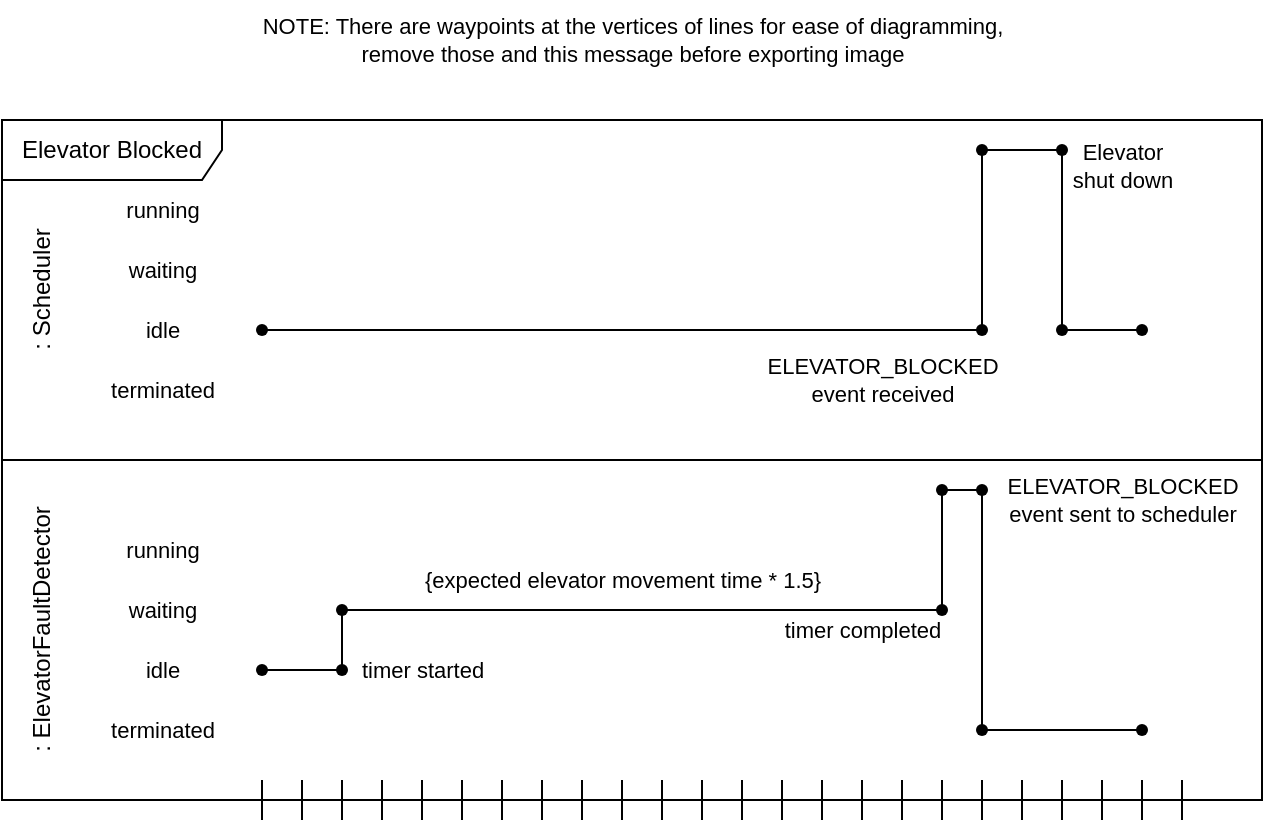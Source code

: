 <mxfile version="21.0.6" type="device"><diagram name="Page-1" id="YfoMVs0dSmYmsR3YK2o4"><mxGraphModel dx="850" dy="814" grid="1" gridSize="10" guides="1" tooltips="1" connect="1" arrows="1" fold="1" page="1" pageScale="1" pageWidth="1100" pageHeight="850" math="0" shadow="0"><root><mxCell id="0"/><mxCell id="1" parent="0"/><mxCell id="avsi7RX-DdRqscGgTQBO-1" value="Elevator Blocked" style="shape=umlFrame;whiteSpace=wrap;html=1;pointerEvents=0;width=110;height=30;" vertex="1" parent="1"><mxGeometry x="110" y="430" width="630" height="340" as="geometry"/></mxCell><mxCell id="avsi7RX-DdRqscGgTQBO-2" value="" style="line;strokeWidth=1;fillColor=none;align=left;verticalAlign=middle;spacingTop=-1;spacingLeft=3;spacingRight=3;rotatable=0;labelPosition=right;points=[];portConstraint=eastwest;strokeColor=inherit;" vertex="1" parent="1"><mxGeometry x="110" y="596" width="630" height="8" as="geometry"/></mxCell><mxCell id="avsi7RX-DdRqscGgTQBO-4" value=": ElevatorFaultDetector" style="text;html=1;align=center;verticalAlign=middle;resizable=0;points=[];autosize=1;strokeColor=none;fillColor=none;rotation=-90;" vertex="1" parent="1"><mxGeometry x="55" y="670" width="150" height="30" as="geometry"/></mxCell><mxCell id="avsi7RX-DdRqscGgTQBO-8" value="" style="shape=crossbar;whiteSpace=wrap;html=1;rounded=1;" vertex="1" parent="1"><mxGeometry x="240" y="760" width="20" height="20" as="geometry"/></mxCell><mxCell id="avsi7RX-DdRqscGgTQBO-9" value="" style="shape=crossbar;whiteSpace=wrap;html=1;rounded=1;" vertex="1" parent="1"><mxGeometry x="280" y="760" width="20" height="20" as="geometry"/></mxCell><mxCell id="avsi7RX-DdRqscGgTQBO-10" value="" style="shape=crossbar;whiteSpace=wrap;html=1;rounded=1;" vertex="1" parent="1"><mxGeometry x="320" y="760" width="20" height="20" as="geometry"/></mxCell><mxCell id="avsi7RX-DdRqscGgTQBO-11" value="" style="shape=crossbar;whiteSpace=wrap;html=1;rounded=1;" vertex="1" parent="1"><mxGeometry x="360" y="760" width="20" height="20" as="geometry"/></mxCell><mxCell id="avsi7RX-DdRqscGgTQBO-12" value="" style="shape=crossbar;whiteSpace=wrap;html=1;rounded=1;" vertex="1" parent="1"><mxGeometry x="400" y="760" width="20" height="20" as="geometry"/></mxCell><mxCell id="avsi7RX-DdRqscGgTQBO-13" value="" style="shape=crossbar;whiteSpace=wrap;html=1;rounded=1;" vertex="1" parent="1"><mxGeometry x="440" y="760" width="20" height="20" as="geometry"/></mxCell><mxCell id="avsi7RX-DdRqscGgTQBO-14" value="" style="shape=crossbar;whiteSpace=wrap;html=1;rounded=1;" vertex="1" parent="1"><mxGeometry x="480" y="760" width="20" height="20" as="geometry"/></mxCell><mxCell id="avsi7RX-DdRqscGgTQBO-15" value="" style="shape=crossbar;whiteSpace=wrap;html=1;rounded=1;" vertex="1" parent="1"><mxGeometry x="520" y="760" width="20" height="20" as="geometry"/></mxCell><mxCell id="avsi7RX-DdRqscGgTQBO-16" value="" style="shape=crossbar;whiteSpace=wrap;html=1;rounded=1;" vertex="1" parent="1"><mxGeometry x="560" y="760" width="20" height="20" as="geometry"/></mxCell><mxCell id="avsi7RX-DdRqscGgTQBO-17" value="" style="shape=crossbar;whiteSpace=wrap;html=1;rounded=1;" vertex="1" parent="1"><mxGeometry x="600" y="760" width="20" height="20" as="geometry"/></mxCell><mxCell id="avsi7RX-DdRqscGgTQBO-18" value="" style="shape=crossbar;whiteSpace=wrap;html=1;rounded=1;" vertex="1" parent="1"><mxGeometry x="640" y="760" width="20" height="20" as="geometry"/></mxCell><mxCell id="avsi7RX-DdRqscGgTQBO-19" value="" style="shape=crossbar;whiteSpace=wrap;html=1;rounded=1;" vertex="1" parent="1"><mxGeometry x="680" y="760" width="20" height="20" as="geometry"/></mxCell><mxCell id="avsi7RX-DdRqscGgTQBO-35" value="running" style="text;html=1;align=center;verticalAlign=middle;resizable=0;points=[];autosize=1;strokeColor=none;fillColor=none;fontSize=11;fontFamily=Helvetica;fontColor=default;" vertex="1" parent="1"><mxGeometry x="160" y="630" width="60" height="30" as="geometry"/></mxCell><mxCell id="avsi7RX-DdRqscGgTQBO-36" value="waiting" style="text;html=1;align=center;verticalAlign=middle;resizable=0;points=[];autosize=1;strokeColor=none;fillColor=none;fontSize=11;fontFamily=Helvetica;fontColor=default;" vertex="1" parent="1"><mxGeometry x="160" y="660" width="60" height="30" as="geometry"/></mxCell><mxCell id="avsi7RX-DdRqscGgTQBO-37" value="idle" style="text;html=1;align=center;verticalAlign=middle;resizable=0;points=[];autosize=1;strokeColor=none;fillColor=none;fontSize=11;fontFamily=Helvetica;fontColor=default;" vertex="1" parent="1"><mxGeometry x="170" y="690" width="40" height="30" as="geometry"/></mxCell><mxCell id="avsi7RX-DdRqscGgTQBO-38" value="terminated" style="text;html=1;align=center;verticalAlign=middle;resizable=0;points=[];autosize=1;strokeColor=none;fillColor=none;fontSize=11;fontFamily=Helvetica;fontColor=default;" vertex="1" parent="1"><mxGeometry x="150" y="720" width="80" height="30" as="geometry"/></mxCell><mxCell id="avsi7RX-DdRqscGgTQBO-71" style="edgeStyle=none;shape=connector;rounded=0;orthogonalLoop=1;jettySize=auto;html=1;labelBackgroundColor=default;strokeColor=default;fontFamily=Helvetica;fontSize=11;fontColor=default;endArrow=none;endFill=0;exitX=0.517;exitY=0.633;exitDx=0;exitDy=0;exitPerimeter=0;" edge="1" parent="1" source="avsi7RX-DdRqscGgTQBO-101" target="avsi7RX-DdRqscGgTQBO-102"><mxGeometry relative="1" as="geometry"><mxPoint x="240" y="720" as="sourcePoint"/><mxPoint x="280" y="705" as="targetPoint"/></mxGeometry></mxCell><mxCell id="avsi7RX-DdRqscGgTQBO-43" value="running" style="text;html=1;align=center;verticalAlign=middle;resizable=0;points=[];autosize=1;strokeColor=none;fillColor=none;fontSize=11;fontFamily=Helvetica;fontColor=default;" vertex="1" parent="1"><mxGeometry x="160" y="460" width="60" height="30" as="geometry"/></mxCell><mxCell id="avsi7RX-DdRqscGgTQBO-44" value="waiting" style="text;html=1;align=center;verticalAlign=middle;resizable=0;points=[];autosize=1;strokeColor=none;fillColor=none;fontSize=11;fontFamily=Helvetica;fontColor=default;" vertex="1" parent="1"><mxGeometry x="160" y="490" width="60" height="30" as="geometry"/></mxCell><mxCell id="avsi7RX-DdRqscGgTQBO-45" value="idle" style="text;html=1;align=center;verticalAlign=middle;resizable=0;points=[];autosize=1;strokeColor=none;fillColor=none;fontSize=11;fontFamily=Helvetica;fontColor=default;" vertex="1" parent="1"><mxGeometry x="170" y="520" width="40" height="30" as="geometry"/></mxCell><mxCell id="avsi7RX-DdRqscGgTQBO-46" value="terminated" style="text;html=1;align=center;verticalAlign=middle;resizable=0;points=[];autosize=1;strokeColor=none;fillColor=none;fontSize=11;fontFamily=Helvetica;fontColor=default;" vertex="1" parent="1"><mxGeometry x="150" y="550" width="80" height="30" as="geometry"/></mxCell><mxCell id="avsi7RX-DdRqscGgTQBO-87" style="edgeStyle=none;shape=connector;rounded=0;orthogonalLoop=1;jettySize=auto;html=1;labelBackgroundColor=default;strokeColor=default;fontFamily=Helvetica;fontSize=11;fontColor=default;endArrow=none;endFill=0;" edge="1" parent="1" source="avsi7RX-DdRqscGgTQBO-112" target="avsi7RX-DdRqscGgTQBO-115"><mxGeometry relative="1" as="geometry"><mxPoint x="240" y="535" as="sourcePoint"/><mxPoint x="600" y="535" as="targetPoint"/></mxGeometry></mxCell><mxCell id="avsi7RX-DdRqscGgTQBO-59" value="&lt;div&gt;: Scheduler&lt;br&gt;&lt;/div&gt;" style="text;html=1;align=center;verticalAlign=middle;resizable=0;points=[];autosize=1;strokeColor=none;fillColor=none;rotation=-90;" vertex="1" parent="1"><mxGeometry x="90" y="500" width="80" height="30" as="geometry"/></mxCell><mxCell id="avsi7RX-DdRqscGgTQBO-76" style="edgeStyle=none;shape=connector;rounded=0;orthogonalLoop=1;jettySize=auto;html=1;labelBackgroundColor=default;strokeColor=default;fontFamily=Helvetica;fontSize=11;fontColor=default;endArrow=none;endFill=0;exitX=0.4;exitY=0.433;exitDx=0;exitDy=0;exitPerimeter=0;entryX=0;entryY=0;entryDx=0;entryDy=0;entryPerimeter=0;" edge="1" parent="1" source="avsi7RX-DdRqscGgTQBO-103" target="avsi7RX-DdRqscGgTQBO-109"><mxGeometry relative="1" as="geometry"><mxPoint x="280" y="675" as="sourcePoint"/><mxPoint x="580" y="675" as="targetPoint"/></mxGeometry></mxCell><mxCell id="avsi7RX-DdRqscGgTQBO-74" value="timer started" style="text;html=1;align=center;verticalAlign=middle;resizable=0;points=[];autosize=1;strokeColor=none;fillColor=none;fontSize=11;fontFamily=Helvetica;fontColor=default;" vertex="1" parent="1"><mxGeometry x="280" y="690" width="80" height="30" as="geometry"/></mxCell><mxCell id="avsi7RX-DdRqscGgTQBO-79" style="edgeStyle=none;shape=connector;rounded=0;orthogonalLoop=1;jettySize=auto;html=1;labelBackgroundColor=default;strokeColor=default;fontFamily=Helvetica;fontSize=11;fontColor=default;endArrow=none;endFill=0;" edge="1" parent="1" source="avsi7RX-DdRqscGgTQBO-109" target="avsi7RX-DdRqscGgTQBO-111"><mxGeometry relative="1" as="geometry"><mxPoint x="580" y="675" as="sourcePoint"/><mxPoint x="580" y="615" as="targetPoint"/></mxGeometry></mxCell><mxCell id="avsi7RX-DdRqscGgTQBO-77" value="timer completed" style="text;html=1;align=center;verticalAlign=middle;resizable=0;points=[];autosize=1;strokeColor=none;fillColor=none;fontSize=11;fontFamily=Helvetica;fontColor=default;" vertex="1" parent="1"><mxGeometry x="490" y="670" width="100" height="30" as="geometry"/></mxCell><mxCell id="avsi7RX-DdRqscGgTQBO-81" style="edgeStyle=none;shape=connector;rounded=0;orthogonalLoop=1;jettySize=auto;html=1;labelBackgroundColor=default;strokeColor=default;fontFamily=Helvetica;fontSize=11;fontColor=default;endArrow=none;endFill=0;exitX=0.383;exitY=0.433;exitDx=0;exitDy=0;exitPerimeter=0;" edge="1" parent="1" source="avsi7RX-DdRqscGgTQBO-111" target="avsi7RX-DdRqscGgTQBO-107"><mxGeometry relative="1" as="geometry"><mxPoint x="580" y="615" as="sourcePoint"/><mxPoint x="600" y="615" as="targetPoint"/></mxGeometry></mxCell><mxCell id="avsi7RX-DdRqscGgTQBO-98" style="edgeStyle=none;shape=connector;rounded=0;orthogonalLoop=1;jettySize=auto;html=1;labelBackgroundColor=default;strokeColor=default;fontFamily=Helvetica;fontSize=11;fontColor=default;endArrow=none;endFill=0;" edge="1" parent="1" source="avsi7RX-DdRqscGgTQBO-107" target="avsi7RX-DdRqscGgTQBO-110"><mxGeometry relative="1" as="geometry"><mxPoint x="600" y="615" as="sourcePoint"/><mxPoint x="600" y="735" as="targetPoint"/></mxGeometry></mxCell><mxCell id="avsi7RX-DdRqscGgTQBO-82" value="&lt;div&gt;ELEVATOR_BLOCKED&lt;/div&gt;&lt;div&gt;event sent to scheduler&lt;br&gt;&lt;/div&gt;" style="text;html=1;align=center;verticalAlign=middle;resizable=0;points=[];autosize=1;strokeColor=none;fillColor=none;fontSize=11;fontFamily=Helvetica;fontColor=default;" vertex="1" parent="1"><mxGeometry x="600" y="600" width="140" height="40" as="geometry"/></mxCell><mxCell id="avsi7RX-DdRqscGgTQBO-84" value="{expected elevator movement time * 1.5}" style="text;html=1;align=center;verticalAlign=middle;resizable=0;points=[];autosize=1;strokeColor=none;fillColor=none;fontSize=11;fontFamily=Helvetica;fontColor=default;" vertex="1" parent="1"><mxGeometry x="310" y="645" width="220" height="30" as="geometry"/></mxCell><mxCell id="avsi7RX-DdRqscGgTQBO-88" style="edgeStyle=none;shape=connector;rounded=0;orthogonalLoop=1;jettySize=auto;html=1;labelBackgroundColor=default;strokeColor=default;fontFamily=Helvetica;fontSize=11;fontColor=default;endArrow=none;endFill=0;exitX=0.664;exitY=0.544;exitDx=0;exitDy=0;exitPerimeter=0;" edge="1" parent="1" source="avsi7RX-DdRqscGgTQBO-115" target="avsi7RX-DdRqscGgTQBO-114"><mxGeometry relative="1" as="geometry"><mxPoint x="600" y="535" as="sourcePoint"/><mxPoint x="600" y="445" as="targetPoint"/></mxGeometry></mxCell><mxCell id="avsi7RX-DdRqscGgTQBO-91" style="edgeStyle=none;shape=connector;rounded=0;orthogonalLoop=1;jettySize=auto;html=1;labelBackgroundColor=default;strokeColor=default;fontFamily=Helvetica;fontSize=11;fontColor=default;endArrow=none;endFill=0;entryX=0.442;entryY=0.419;entryDx=0;entryDy=0;entryPerimeter=0;" edge="1" parent="1" source="avsi7RX-DdRqscGgTQBO-114" target="avsi7RX-DdRqscGgTQBO-113"><mxGeometry relative="1" as="geometry"><mxPoint x="600" y="445" as="sourcePoint"/><mxPoint x="640" y="445" as="targetPoint"/></mxGeometry></mxCell><mxCell id="avsi7RX-DdRqscGgTQBO-89" value="&lt;div&gt;ELEVATOR_BLOCKED&lt;/div&gt;&lt;div&gt;event received&lt;br&gt;&lt;/div&gt;" style="text;html=1;align=center;verticalAlign=middle;resizable=0;points=[];autosize=1;strokeColor=none;fillColor=none;fontSize=11;fontFamily=Helvetica;fontColor=default;" vertex="1" parent="1"><mxGeometry x="480" y="540" width="140" height="40" as="geometry"/></mxCell><mxCell id="avsi7RX-DdRqscGgTQBO-94" style="edgeStyle=none;shape=connector;rounded=0;orthogonalLoop=1;jettySize=auto;html=1;entryX=0.553;entryY=0.392;entryDx=0;entryDy=0;entryPerimeter=0;labelBackgroundColor=default;strokeColor=default;fontFamily=Helvetica;fontSize=11;fontColor=default;endArrow=none;endFill=0;exitX=0.442;exitY=0.642;exitDx=0;exitDy=0;exitPerimeter=0;" edge="1" parent="1" source="avsi7RX-DdRqscGgTQBO-113" target="avsi7RX-DdRqscGgTQBO-117"><mxGeometry relative="1" as="geometry"><mxPoint x="640" y="445" as="sourcePoint"/><mxPoint x="640" y="535" as="targetPoint"/></mxGeometry></mxCell><mxCell id="avsi7RX-DdRqscGgTQBO-92" value="&lt;div&gt;Elevator &lt;br&gt;&lt;/div&gt;&lt;div&gt;shut down&lt;/div&gt;" style="text;html=1;align=center;verticalAlign=middle;resizable=0;points=[];autosize=1;strokeColor=none;fillColor=none;fontSize=11;fontFamily=Helvetica;fontColor=default;" vertex="1" parent="1"><mxGeometry x="635" y="433" width="70" height="40" as="geometry"/></mxCell><mxCell id="avsi7RX-DdRqscGgTQBO-96" style="edgeStyle=none;shape=connector;rounded=0;orthogonalLoop=1;jettySize=auto;html=1;labelBackgroundColor=default;strokeColor=default;fontFamily=Helvetica;fontSize=11;fontColor=default;endArrow=none;endFill=0;exitX=0.442;exitY=0.419;exitDx=0;exitDy=0;exitPerimeter=0;entryX=0.372;entryY=0.461;entryDx=0;entryDy=0;entryPerimeter=0;" edge="1" parent="1" source="avsi7RX-DdRqscGgTQBO-117" target="avsi7RX-DdRqscGgTQBO-116"><mxGeometry relative="1" as="geometry"><mxPoint x="640" y="535" as="sourcePoint"/><mxPoint x="680" y="535" as="targetPoint"/></mxGeometry></mxCell><mxCell id="avsi7RX-DdRqscGgTQBO-100" style="edgeStyle=none;shape=connector;rounded=0;orthogonalLoop=1;jettySize=auto;html=1;labelBackgroundColor=default;strokeColor=default;fontFamily=Helvetica;fontSize=11;fontColor=default;endArrow=none;endFill=0;exitX=0.371;exitY=0.496;exitDx=0;exitDy=0;exitPerimeter=0;entryX=0.535;entryY=0.621;entryDx=0;entryDy=0;entryPerimeter=0;" edge="1" parent="1" source="avsi7RX-DdRqscGgTQBO-110" target="avsi7RX-DdRqscGgTQBO-108"><mxGeometry relative="1" as="geometry"><mxPoint x="600" y="735" as="sourcePoint"/><mxPoint x="680" y="735" as="targetPoint"/></mxGeometry></mxCell><mxCell id="avsi7RX-DdRqscGgTQBO-101" value="" style="shape=waypoint;sketch=0;fillStyle=solid;size=6;pointerEvents=1;points=[];fillColor=none;resizable=0;rotatable=0;perimeter=centerPerimeter;snapToPoint=1;fontFamily=Helvetica;fontSize=11;fontColor=default;" vertex="1" parent="1"><mxGeometry x="230" y="695" width="20" height="20" as="geometry"/></mxCell><mxCell id="avsi7RX-DdRqscGgTQBO-102" value="" style="shape=waypoint;sketch=0;fillStyle=solid;size=6;pointerEvents=1;points=[];fillColor=none;resizable=0;rotatable=0;perimeter=centerPerimeter;snapToPoint=1;fontFamily=Helvetica;fontSize=11;fontColor=default;" vertex="1" parent="1"><mxGeometry x="270" y="695" width="20" height="20" as="geometry"/></mxCell><mxCell id="avsi7RX-DdRqscGgTQBO-106" value="" style="edgeStyle=none;shape=connector;rounded=0;orthogonalLoop=1;jettySize=auto;html=1;labelBackgroundColor=default;strokeColor=default;fontFamily=Helvetica;fontSize=11;fontColor=default;endArrow=none;endFill=0;exitX=0.667;exitY=0.6;exitDx=0;exitDy=0;exitPerimeter=0;" edge="1" parent="1" source="avsi7RX-DdRqscGgTQBO-102" target="avsi7RX-DdRqscGgTQBO-103"><mxGeometry relative="1" as="geometry"><mxPoint x="280" y="705" as="sourcePoint"/><mxPoint x="280" y="675" as="targetPoint"/></mxGeometry></mxCell><mxCell id="avsi7RX-DdRqscGgTQBO-103" value="" style="shape=waypoint;sketch=0;fillStyle=solid;size=6;pointerEvents=1;points=[];fillColor=none;resizable=0;rotatable=0;perimeter=centerPerimeter;snapToPoint=1;fontFamily=Helvetica;fontSize=11;fontColor=default;" vertex="1" parent="1"><mxGeometry x="270" y="665" width="20" height="20" as="geometry"/></mxCell><mxCell id="avsi7RX-DdRqscGgTQBO-107" value="" style="shape=waypoint;sketch=0;fillStyle=solid;size=6;pointerEvents=1;points=[];fillColor=none;resizable=0;rotatable=0;perimeter=centerPerimeter;snapToPoint=1;fontFamily=Helvetica;fontSize=11;fontColor=default;" vertex="1" parent="1"><mxGeometry x="590" y="605" width="20" height="20" as="geometry"/></mxCell><mxCell id="avsi7RX-DdRqscGgTQBO-108" value="" style="shape=waypoint;sketch=0;fillStyle=solid;size=6;pointerEvents=1;points=[];fillColor=none;resizable=0;rotatable=0;perimeter=centerPerimeter;snapToPoint=1;fontFamily=Helvetica;fontSize=11;fontColor=default;" vertex="1" parent="1"><mxGeometry x="670" y="725" width="20" height="20" as="geometry"/></mxCell><mxCell id="avsi7RX-DdRqscGgTQBO-109" value="" style="shape=waypoint;sketch=0;fillStyle=solid;size=6;pointerEvents=1;points=[];fillColor=none;resizable=0;rotatable=0;perimeter=centerPerimeter;snapToPoint=1;fontFamily=Helvetica;fontSize=11;fontColor=default;" vertex="1" parent="1"><mxGeometry x="570" y="665" width="20" height="20" as="geometry"/></mxCell><mxCell id="avsi7RX-DdRqscGgTQBO-110" value="" style="shape=waypoint;sketch=0;fillStyle=solid;size=6;pointerEvents=1;points=[];fillColor=none;resizable=0;rotatable=0;perimeter=centerPerimeter;snapToPoint=1;fontFamily=Helvetica;fontSize=11;fontColor=default;" vertex="1" parent="1"><mxGeometry x="590" y="725" width="20" height="20" as="geometry"/></mxCell><mxCell id="avsi7RX-DdRqscGgTQBO-111" value="" style="shape=waypoint;sketch=0;fillStyle=solid;size=6;pointerEvents=1;points=[];fillColor=none;resizable=0;rotatable=0;perimeter=centerPerimeter;snapToPoint=1;fontFamily=Helvetica;fontSize=11;fontColor=default;" vertex="1" parent="1"><mxGeometry x="570" y="605" width="20" height="20" as="geometry"/></mxCell><mxCell id="avsi7RX-DdRqscGgTQBO-112" value="" style="shape=waypoint;sketch=0;fillStyle=solid;size=6;pointerEvents=1;points=[];fillColor=none;resizable=0;rotatable=0;perimeter=centerPerimeter;snapToPoint=1;fontFamily=Helvetica;fontSize=11;fontColor=default;" vertex="1" parent="1"><mxGeometry x="230" y="525" width="20" height="20" as="geometry"/></mxCell><mxCell id="avsi7RX-DdRqscGgTQBO-113" value="" style="shape=waypoint;sketch=0;fillStyle=solid;size=6;pointerEvents=1;points=[];fillColor=none;resizable=0;rotatable=0;perimeter=centerPerimeter;snapToPoint=1;fontFamily=Helvetica;fontSize=11;fontColor=default;" vertex="1" parent="1"><mxGeometry x="630" y="435" width="20" height="20" as="geometry"/></mxCell><mxCell id="avsi7RX-DdRqscGgTQBO-114" value="" style="shape=waypoint;sketch=0;fillStyle=solid;size=6;pointerEvents=1;points=[];fillColor=none;resizable=0;rotatable=0;perimeter=centerPerimeter;snapToPoint=1;fontFamily=Helvetica;fontSize=11;fontColor=default;" vertex="1" parent="1"><mxGeometry x="590" y="435" width="20" height="20" as="geometry"/></mxCell><mxCell id="avsi7RX-DdRqscGgTQBO-115" value="" style="shape=waypoint;sketch=0;fillStyle=solid;size=6;pointerEvents=1;points=[];fillColor=none;resizable=0;rotatable=0;perimeter=centerPerimeter;snapToPoint=1;fontFamily=Helvetica;fontSize=11;fontColor=default;" vertex="1" parent="1"><mxGeometry x="590" y="525" width="20" height="20" as="geometry"/></mxCell><mxCell id="avsi7RX-DdRqscGgTQBO-116" value="" style="shape=waypoint;sketch=0;fillStyle=solid;size=6;pointerEvents=1;points=[];fillColor=none;resizable=0;rotatable=0;perimeter=centerPerimeter;snapToPoint=1;fontFamily=Helvetica;fontSize=11;fontColor=default;" vertex="1" parent="1"><mxGeometry x="670" y="525" width="20" height="20" as="geometry"/></mxCell><mxCell id="avsi7RX-DdRqscGgTQBO-117" value="" style="shape=waypoint;sketch=0;fillStyle=solid;size=6;pointerEvents=1;points=[];fillColor=none;resizable=0;rotatable=0;perimeter=centerPerimeter;snapToPoint=1;fontFamily=Helvetica;fontSize=11;fontColor=default;" vertex="1" parent="1"><mxGeometry x="630" y="525" width="20" height="20" as="geometry"/></mxCell><mxCell id="avsi7RX-DdRqscGgTQBO-118" value="&lt;div&gt;NOTE: There are waypoints at the vertices of lines for ease of diagramming, &lt;br&gt;&lt;/div&gt;&lt;div&gt;remove those and this message before exporting image&lt;/div&gt;" style="text;html=1;align=center;verticalAlign=middle;resizable=0;points=[];autosize=1;strokeColor=none;fillColor=none;fontSize=11;fontFamily=Helvetica;fontColor=default;" vertex="1" parent="1"><mxGeometry x="230" y="370" width="390" height="40" as="geometry"/></mxCell></root></mxGraphModel></diagram></mxfile>